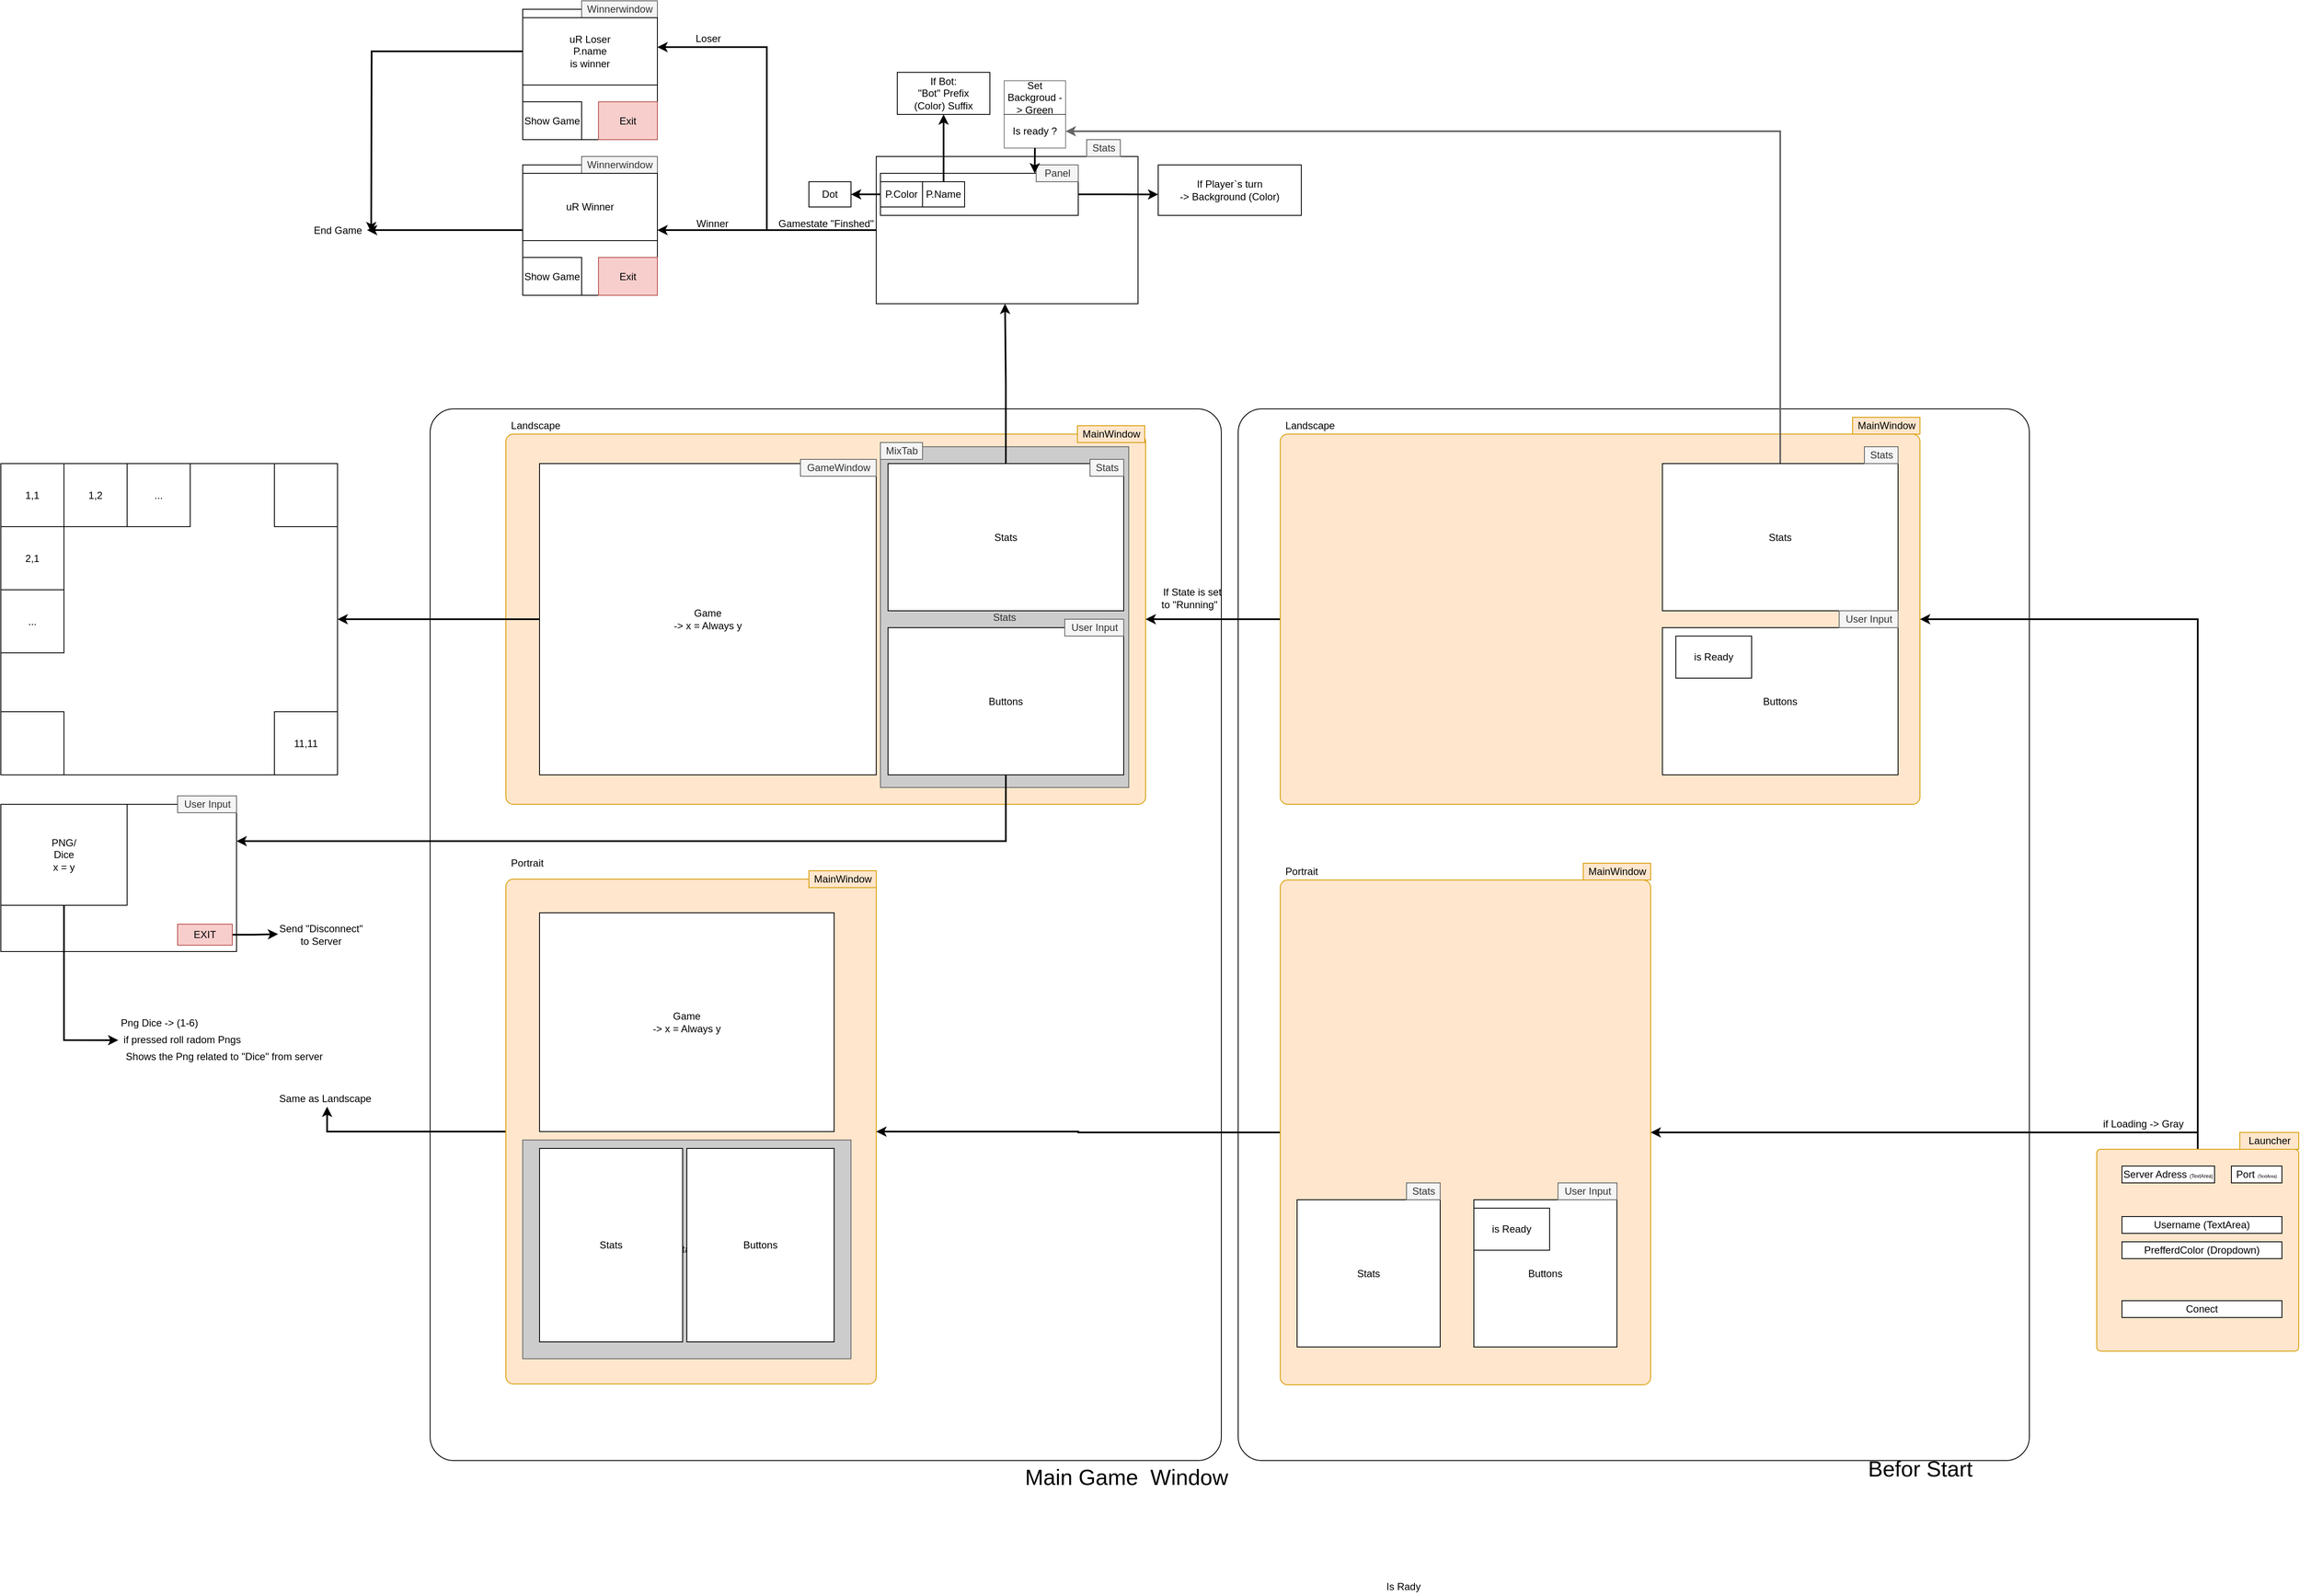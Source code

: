 <mxfile version="14.8.6" type="github">
  <diagram id="8td_E1uCEFft5yxWNtSX" name="Page-1">
    <mxGraphModel dx="4951" dy="3413" grid="1" gridSize="10" guides="1" tooltips="1" connect="1" arrows="1" fold="1" page="1" pageScale="1" pageWidth="827" pageHeight="1169" math="0" shadow="0">
      <root>
        <mxCell id="0" />
        <mxCell id="1" parent="0" />
        <mxCell id="fZNT41ikugv5VN3T8VsJ-46" value="" style="rounded=1;whiteSpace=wrap;html=1;strokeWidth=1;fillColor=none;arcSize=3;" vertex="1" parent="1">
          <mxGeometry x="830" y="10" width="940" height="1250" as="geometry" />
        </mxCell>
        <mxCell id="fZNT41ikugv5VN3T8VsJ-42" value="" style="rounded=1;whiteSpace=wrap;html=1;strokeWidth=1;fillColor=none;arcSize=3;" vertex="1" parent="1">
          <mxGeometry x="-130" y="10" width="940" height="1250" as="geometry" />
        </mxCell>
        <mxCell id="fZNT41ikugv5VN3T8VsJ-1" value="" style="rounded=1;whiteSpace=wrap;html=1;strokeWidth=1;arcSize=2;fillColor=#ffe6cc;strokeColor=#d79b00;" vertex="1" parent="1">
          <mxGeometry x="-40" y="40" width="760" height="440" as="geometry" />
        </mxCell>
        <mxCell id="fZNT41ikugv5VN3T8VsJ-2" value="Landscape" style="text;html=1;align=center;verticalAlign=middle;resizable=0;points=[];autosize=1;strokeColor=none;" vertex="1" parent="1">
          <mxGeometry x="-40" y="20" width="70" height="20" as="geometry" />
        </mxCell>
        <mxCell id="fZNT41ikugv5VN3T8VsJ-3" value="Portrait" style="text;html=1;align=center;verticalAlign=middle;resizable=0;points=[];autosize=1;strokeColor=none;" vertex="1" parent="1">
          <mxGeometry x="-40" y="540" width="50" height="20" as="geometry" />
        </mxCell>
        <mxCell id="fZNT41ikugv5VN3T8VsJ-140" value="Stats" style="rounded=0;whiteSpace=wrap;html=1;strokeWidth=1;align=center;strokeColor=#666666;fontColor=#333333;fillColor=#CCCCCC;" vertex="1" parent="1">
          <mxGeometry x="405" y="55" width="295" height="405" as="geometry" />
        </mxCell>
        <mxCell id="fZNT41ikugv5VN3T8VsJ-151" style="edgeStyle=orthogonalEdgeStyle;rounded=0;orthogonalLoop=1;jettySize=auto;html=1;exitX=0;exitY=0.5;exitDx=0;exitDy=0;strokeWidth=2;entryX=0.522;entryY=0.967;entryDx=0;entryDy=0;entryPerimeter=0;" edge="1" parent="1" source="fZNT41ikugv5VN3T8VsJ-4" target="fZNT41ikugv5VN3T8VsJ-152">
          <mxGeometry relative="1" as="geometry">
            <mxPoint x="-230" y="869.429" as="targetPoint" />
          </mxGeometry>
        </mxCell>
        <mxCell id="fZNT41ikugv5VN3T8VsJ-4" value="" style="rounded=1;whiteSpace=wrap;html=1;strokeWidth=1;arcSize=2;fillColor=#ffe6cc;strokeColor=#d79b00;" vertex="1" parent="1">
          <mxGeometry x="-40" y="569" width="440" height="600" as="geometry" />
        </mxCell>
        <mxCell id="fZNT41ikugv5VN3T8VsJ-6" value="MainWindow" style="text;html=1;align=center;verticalAlign=middle;resizable=0;points=[];autosize=1;strokeColor=#d79b00;fillColor=#ffe6cc;" vertex="1" parent="1">
          <mxGeometry x="639" y="30" width="80" height="20" as="geometry" />
        </mxCell>
        <mxCell id="fZNT41ikugv5VN3T8VsJ-7" value="MainWindow" style="text;html=1;align=center;verticalAlign=middle;resizable=0;points=[];autosize=1;strokeColor=#d79b00;fillColor=#ffe6cc;" vertex="1" parent="1">
          <mxGeometry x="320" y="559" width="80" height="20" as="geometry" />
        </mxCell>
        <mxCell id="fZNT41ikugv5VN3T8VsJ-53" style="edgeStyle=orthogonalEdgeStyle;rounded=0;orthogonalLoop=1;jettySize=auto;html=1;exitX=0;exitY=0.5;exitDx=0;exitDy=0;entryX=1;entryY=0.5;entryDx=0;entryDy=0;strokeWidth=2;" edge="1" parent="1" source="fZNT41ikugv5VN3T8VsJ-8" target="fZNT41ikugv5VN3T8VsJ-52">
          <mxGeometry relative="1" as="geometry" />
        </mxCell>
        <mxCell id="fZNT41ikugv5VN3T8VsJ-8" value="Game&lt;br&gt;-&amp;gt; x = Always y" style="rounded=0;whiteSpace=wrap;html=1;strokeWidth=1;" vertex="1" parent="1">
          <mxGeometry y="75" width="400" height="370" as="geometry" />
        </mxCell>
        <mxCell id="fZNT41ikugv5VN3T8VsJ-63" style="edgeStyle=orthogonalEdgeStyle;rounded=0;orthogonalLoop=1;jettySize=auto;html=1;exitX=0.5;exitY=0;exitDx=0;exitDy=0;strokeWidth=2;" edge="1" parent="1" source="fZNT41ikugv5VN3T8VsJ-9">
          <mxGeometry relative="1" as="geometry">
            <mxPoint x="553" y="-115" as="targetPoint" />
          </mxGeometry>
        </mxCell>
        <mxCell id="fZNT41ikugv5VN3T8VsJ-9" value="Stats" style="rounded=0;whiteSpace=wrap;html=1;strokeWidth=1;align=center;" vertex="1" parent="1">
          <mxGeometry x="414" y="75" width="280" height="175" as="geometry" />
        </mxCell>
        <mxCell id="fZNT41ikugv5VN3T8VsJ-44" style="edgeStyle=orthogonalEdgeStyle;rounded=0;orthogonalLoop=1;jettySize=auto;html=1;exitX=0.5;exitY=0;exitDx=0;exitDy=0;entryX=1;entryY=0.5;entryDx=0;entryDy=0;strokeWidth=2;" edge="1" parent="1" source="fZNT41ikugv5VN3T8VsJ-10" target="fZNT41ikugv5VN3T8VsJ-38">
          <mxGeometry relative="1" as="geometry" />
        </mxCell>
        <mxCell id="fZNT41ikugv5VN3T8VsJ-92" style="edgeStyle=orthogonalEdgeStyle;rounded=0;orthogonalLoop=1;jettySize=auto;html=1;exitX=0.5;exitY=0;exitDx=0;exitDy=0;entryX=1;entryY=0.5;entryDx=0;entryDy=0;strokeWidth=2;" edge="1" parent="1" source="fZNT41ikugv5VN3T8VsJ-10" target="fZNT41ikugv5VN3T8VsJ-83">
          <mxGeometry relative="1" as="geometry" />
        </mxCell>
        <mxCell id="fZNT41ikugv5VN3T8VsJ-10" value="" style="rounded=1;whiteSpace=wrap;html=1;strokeWidth=1;arcSize=2;fillColor=#ffe6cc;strokeColor=#d79b00;" vertex="1" parent="1">
          <mxGeometry x="1850" y="890" width="240" height="240" as="geometry" />
        </mxCell>
        <mxCell id="fZNT41ikugv5VN3T8VsJ-11" value="Launcher" style="text;html=1;align=center;verticalAlign=middle;resizable=0;points=[];autosize=1;strokeColor=#d79b00;fillColor=#ffe6cc;" vertex="1" parent="1">
          <mxGeometry x="2020" y="870" width="70" height="20" as="geometry" />
        </mxCell>
        <mxCell id="fZNT41ikugv5VN3T8VsJ-12" value="Game&lt;br&gt;-&amp;gt; x = Always y" style="rounded=0;whiteSpace=wrap;html=1;strokeWidth=1;" vertex="1" parent="1">
          <mxGeometry y="609" width="350" height="260" as="geometry" />
        </mxCell>
        <mxCell id="fZNT41ikugv5VN3T8VsJ-14" value="Server Adress &lt;font style=&quot;font-size: 6px&quot;&gt;(TextArea)&lt;/font&gt;" style="rounded=0;whiteSpace=wrap;html=1;strokeWidth=1;" vertex="1" parent="1">
          <mxGeometry x="1880" y="910" width="110" height="20" as="geometry" />
        </mxCell>
        <mxCell id="fZNT41ikugv5VN3T8VsJ-15" style="edgeStyle=orthogonalEdgeStyle;rounded=0;orthogonalLoop=1;jettySize=auto;html=1;exitX=0.5;exitY=1;exitDx=0;exitDy=0;" edge="1" parent="1" source="fZNT41ikugv5VN3T8VsJ-14" target="fZNT41ikugv5VN3T8VsJ-14">
          <mxGeometry relative="1" as="geometry" />
        </mxCell>
        <mxCell id="fZNT41ikugv5VN3T8VsJ-16" value="Port &lt;font style=&quot;font-size: 5px&quot;&gt;(TextArea)&lt;/font&gt;" style="rounded=0;whiteSpace=wrap;html=1;strokeWidth=1;" vertex="1" parent="1">
          <mxGeometry x="2010" y="910" width="60" height="20" as="geometry" />
        </mxCell>
        <mxCell id="fZNT41ikugv5VN3T8VsJ-17" value="Conect" style="rounded=0;whiteSpace=wrap;html=1;strokeWidth=1;" vertex="1" parent="1">
          <mxGeometry x="1880" y="1070" width="190" height="20" as="geometry" />
        </mxCell>
        <mxCell id="fZNT41ikugv5VN3T8VsJ-18" value="Username (TextArea)" style="rounded=0;whiteSpace=wrap;html=1;strokeWidth=1;" vertex="1" parent="1">
          <mxGeometry x="1880" y="970" width="190" height="20" as="geometry" />
        </mxCell>
        <mxCell id="fZNT41ikugv5VN3T8VsJ-19" value="PrefferdColor (Dropdown)" style="rounded=0;whiteSpace=wrap;html=1;strokeWidth=1;" vertex="1" parent="1">
          <mxGeometry x="1880" y="1000" width="190" height="20" as="geometry" />
        </mxCell>
        <mxCell id="fZNT41ikugv5VN3T8VsJ-31" value="if Loading -&amp;gt; Gray" style="text;html=1;align=center;verticalAlign=middle;resizable=0;points=[];autosize=1;strokeColor=none;" vertex="1" parent="1">
          <mxGeometry x="1850" y="850" width="110" height="20" as="geometry" />
        </mxCell>
        <mxCell id="fZNT41ikugv5VN3T8VsJ-37" value="Portrait" style="text;html=1;align=center;verticalAlign=middle;resizable=0;points=[];autosize=1;strokeColor=none;" vertex="1" parent="1">
          <mxGeometry x="880" y="550" width="50" height="20" as="geometry" />
        </mxCell>
        <mxCell id="fZNT41ikugv5VN3T8VsJ-150" style="edgeStyle=orthogonalEdgeStyle;rounded=0;orthogonalLoop=1;jettySize=auto;html=1;exitX=0;exitY=0.5;exitDx=0;exitDy=0;entryX=1;entryY=0.5;entryDx=0;entryDy=0;strokeWidth=2;" edge="1" parent="1" source="fZNT41ikugv5VN3T8VsJ-38" target="fZNT41ikugv5VN3T8VsJ-4">
          <mxGeometry relative="1" as="geometry" />
        </mxCell>
        <mxCell id="fZNT41ikugv5VN3T8VsJ-38" value="" style="rounded=1;whiteSpace=wrap;html=1;strokeWidth=1;arcSize=2;fillColor=#ffe6cc;strokeColor=#d79b00;" vertex="1" parent="1">
          <mxGeometry x="880" y="570" width="440" height="600" as="geometry" />
        </mxCell>
        <mxCell id="fZNT41ikugv5VN3T8VsJ-39" value="MainWindow" style="text;html=1;align=center;verticalAlign=middle;resizable=0;points=[];autosize=1;strokeColor=#d79b00;fillColor=#ffe6cc;" vertex="1" parent="1">
          <mxGeometry x="1240" y="550" width="80" height="20" as="geometry" />
        </mxCell>
        <mxCell id="fZNT41ikugv5VN3T8VsJ-43" value="&lt;font style=&quot;font-size: 26px&quot;&gt;Befor Start&lt;/font&gt;" style="text;html=1;align=center;verticalAlign=middle;resizable=0;points=[];autosize=1;strokeColor=none;" vertex="1" parent="1">
          <mxGeometry x="1570" y="1260" width="140" height="20" as="geometry" />
        </mxCell>
        <mxCell id="fZNT41ikugv5VN3T8VsJ-47" value="&lt;font style=&quot;font-size: 26px&quot;&gt;Main Game&amp;nbsp; Window&lt;/font&gt;" style="text;html=1;align=center;verticalAlign=middle;resizable=0;points=[];autosize=1;strokeColor=none;" vertex="1" parent="1">
          <mxGeometry x="567" y="1270" width="260" height="20" as="geometry" />
        </mxCell>
        <mxCell id="fZNT41ikugv5VN3T8VsJ-106" style="edgeStyle=orthogonalEdgeStyle;rounded=0;orthogonalLoop=1;jettySize=auto;html=1;exitX=0.5;exitY=1;exitDx=0;exitDy=0;entryX=1;entryY=0.25;entryDx=0;entryDy=0;strokeWidth=2;" edge="1" parent="1" source="fZNT41ikugv5VN3T8VsJ-48" target="fZNT41ikugv5VN3T8VsJ-105">
          <mxGeometry relative="1" as="geometry" />
        </mxCell>
        <mxCell id="fZNT41ikugv5VN3T8VsJ-48" value="Buttons" style="rounded=0;whiteSpace=wrap;html=1;strokeWidth=1;align=center;" vertex="1" parent="1">
          <mxGeometry x="414" y="270" width="280" height="175" as="geometry" />
        </mxCell>
        <mxCell id="fZNT41ikugv5VN3T8VsJ-49" value="Stats" style="text;html=1;align=center;verticalAlign=middle;resizable=0;points=[];autosize=1;fillColor=#f5f5f5;strokeColor=#666666;fontColor=#333333;" vertex="1" parent="1">
          <mxGeometry x="654" y="70" width="40" height="20" as="geometry" />
        </mxCell>
        <mxCell id="fZNT41ikugv5VN3T8VsJ-50" value="GameWindow" style="text;html=1;align=center;verticalAlign=middle;resizable=0;points=[];autosize=1;fillColor=#f5f5f5;strokeColor=#666666;fontColor=#333333;" vertex="1" parent="1">
          <mxGeometry x="310" y="70" width="90" height="20" as="geometry" />
        </mxCell>
        <mxCell id="fZNT41ikugv5VN3T8VsJ-51" value="User Input" style="text;html=1;align=center;verticalAlign=middle;resizable=0;points=[];autosize=1;fillColor=#f5f5f5;strokeColor=#666666;fontColor=#333333;" vertex="1" parent="1">
          <mxGeometry x="624" y="260" width="70" height="20" as="geometry" />
        </mxCell>
        <mxCell id="fZNT41ikugv5VN3T8VsJ-52" value="" style="rounded=0;whiteSpace=wrap;html=1;strokeWidth=1;" vertex="1" parent="1">
          <mxGeometry x="-640" y="75" width="400" height="370" as="geometry" />
        </mxCell>
        <mxCell id="fZNT41ikugv5VN3T8VsJ-54" value="1,1" style="whiteSpace=wrap;html=1;aspect=fixed;strokeWidth=1;fillColor=none;" vertex="1" parent="1">
          <mxGeometry x="-640" y="75" width="75" height="75" as="geometry" />
        </mxCell>
        <mxCell id="fZNT41ikugv5VN3T8VsJ-55" value="" style="whiteSpace=wrap;html=1;aspect=fixed;strokeWidth=1;fillColor=none;" vertex="1" parent="1">
          <mxGeometry x="-315" y="75" width="75" height="75" as="geometry" />
        </mxCell>
        <mxCell id="fZNT41ikugv5VN3T8VsJ-56" value="" style="whiteSpace=wrap;html=1;aspect=fixed;strokeWidth=1;fillColor=none;" vertex="1" parent="1">
          <mxGeometry x="-640" y="370" width="75" height="75" as="geometry" />
        </mxCell>
        <mxCell id="fZNT41ikugv5VN3T8VsJ-57" value="11,11" style="whiteSpace=wrap;html=1;aspect=fixed;strokeWidth=1;fillColor=none;" vertex="1" parent="1">
          <mxGeometry x="-315" y="370" width="75" height="75" as="geometry" />
        </mxCell>
        <mxCell id="fZNT41ikugv5VN3T8VsJ-58" value="2,1" style="whiteSpace=wrap;html=1;aspect=fixed;strokeWidth=1;fillColor=none;" vertex="1" parent="1">
          <mxGeometry x="-640" y="150" width="75" height="75" as="geometry" />
        </mxCell>
        <mxCell id="fZNT41ikugv5VN3T8VsJ-59" value="..." style="whiteSpace=wrap;html=1;aspect=fixed;strokeWidth=1;fillColor=none;" vertex="1" parent="1">
          <mxGeometry x="-640" y="225" width="75" height="75" as="geometry" />
        </mxCell>
        <mxCell id="fZNT41ikugv5VN3T8VsJ-60" value="1,2" style="whiteSpace=wrap;html=1;aspect=fixed;strokeWidth=1;fillColor=none;" vertex="1" parent="1">
          <mxGeometry x="-565" y="75" width="75" height="75" as="geometry" />
        </mxCell>
        <mxCell id="fZNT41ikugv5VN3T8VsJ-61" value="..." style="whiteSpace=wrap;html=1;aspect=fixed;strokeWidth=1;fillColor=none;" vertex="1" parent="1">
          <mxGeometry x="-490" y="75" width="75" height="75" as="geometry" />
        </mxCell>
        <mxCell id="fZNT41ikugv5VN3T8VsJ-116" style="edgeStyle=orthogonalEdgeStyle;rounded=0;orthogonalLoop=1;jettySize=auto;html=1;exitX=0;exitY=0.5;exitDx=0;exitDy=0;strokeWidth=2;entryX=1;entryY=0.5;entryDx=0;entryDy=0;" edge="1" parent="1" source="fZNT41ikugv5VN3T8VsJ-62" target="fZNT41ikugv5VN3T8VsJ-125">
          <mxGeometry relative="1" as="geometry">
            <mxPoint x="130" y="-202.5" as="targetPoint" />
          </mxGeometry>
        </mxCell>
        <mxCell id="fZNT41ikugv5VN3T8VsJ-136" style="edgeStyle=orthogonalEdgeStyle;rounded=0;orthogonalLoop=1;jettySize=auto;html=1;exitX=0;exitY=0.5;exitDx=0;exitDy=0;entryX=1;entryY=0.438;entryDx=0;entryDy=0;entryPerimeter=0;strokeWidth=2;" edge="1" parent="1" source="fZNT41ikugv5VN3T8VsJ-62" target="fZNT41ikugv5VN3T8VsJ-133">
          <mxGeometry relative="1" as="geometry" />
        </mxCell>
        <mxCell id="fZNT41ikugv5VN3T8VsJ-62" value="" style="rounded=0;whiteSpace=wrap;html=1;strokeWidth=1;align=center;" vertex="1" parent="1">
          <mxGeometry x="400" y="-290" width="311" height="175" as="geometry" />
        </mxCell>
        <mxCell id="fZNT41ikugv5VN3T8VsJ-65" value="Stats" style="text;html=1;align=center;verticalAlign=middle;resizable=0;points=[];autosize=1;fillColor=#f5f5f5;strokeColor=#666666;fontColor=#333333;" vertex="1" parent="1">
          <mxGeometry x="650" y="-310" width="40" height="20" as="geometry" />
        </mxCell>
        <mxCell id="fZNT41ikugv5VN3T8VsJ-80" style="edgeStyle=orthogonalEdgeStyle;rounded=0;orthogonalLoop=1;jettySize=auto;html=1;exitX=1;exitY=0.5;exitDx=0;exitDy=0;strokeWidth=2;" edge="1" parent="1" source="fZNT41ikugv5VN3T8VsJ-78">
          <mxGeometry relative="1" as="geometry">
            <mxPoint x="735" y="-244.889" as="targetPoint" />
          </mxGeometry>
        </mxCell>
        <mxCell id="fZNT41ikugv5VN3T8VsJ-78" value="" style="rounded=0;whiteSpace=wrap;html=1;strokeWidth=1;align=center;" vertex="1" parent="1">
          <mxGeometry x="405" y="-270" width="235" height="50" as="geometry" />
        </mxCell>
        <mxCell id="fZNT41ikugv5VN3T8VsJ-71" style="edgeStyle=orthogonalEdgeStyle;rounded=0;orthogonalLoop=1;jettySize=auto;html=1;exitX=0.5;exitY=0;exitDx=0;exitDy=0;entryX=0.5;entryY=1;entryDx=0;entryDy=0;strokeWidth=2;" edge="1" parent="1" source="fZNT41ikugv5VN3T8VsJ-67" target="fZNT41ikugv5VN3T8VsJ-70">
          <mxGeometry relative="1" as="geometry" />
        </mxCell>
        <mxCell id="fZNT41ikugv5VN3T8VsJ-67" value="P.Name" style="rounded=0;whiteSpace=wrap;html=1;strokeWidth=1;fillColor=none;" vertex="1" parent="1">
          <mxGeometry x="455" y="-260" width="50" height="30" as="geometry" />
        </mxCell>
        <mxCell id="fZNT41ikugv5VN3T8VsJ-75" style="edgeStyle=orthogonalEdgeStyle;rounded=0;orthogonalLoop=1;jettySize=auto;html=1;exitX=0;exitY=0.5;exitDx=0;exitDy=0;entryX=1;entryY=0.5;entryDx=0;entryDy=0;strokeWidth=2;" edge="1" parent="1" source="fZNT41ikugv5VN3T8VsJ-68" target="fZNT41ikugv5VN3T8VsJ-73">
          <mxGeometry relative="1" as="geometry" />
        </mxCell>
        <mxCell id="fZNT41ikugv5VN3T8VsJ-68" value="P.Color" style="rounded=0;whiteSpace=wrap;html=1;strokeWidth=1;fillColor=none;" vertex="1" parent="1">
          <mxGeometry x="405" y="-260" width="50" height="30" as="geometry" />
        </mxCell>
        <mxCell id="fZNT41ikugv5VN3T8VsJ-70" value="If Bot:&lt;br&gt;&quot;Bot&quot; Prefix&lt;br&gt;(Color) Suffix" style="rounded=0;whiteSpace=wrap;html=1;strokeWidth=1;fillColor=none;" vertex="1" parent="1">
          <mxGeometry x="425" y="-390" width="110" height="50" as="geometry" />
        </mxCell>
        <mxCell id="fZNT41ikugv5VN3T8VsJ-73" value="Dot" style="rounded=0;whiteSpace=wrap;html=1;strokeWidth=1;fillColor=none;" vertex="1" parent="1">
          <mxGeometry x="320" y="-260" width="50" height="30" as="geometry" />
        </mxCell>
        <mxCell id="fZNT41ikugv5VN3T8VsJ-79" value="Panel" style="text;html=1;align=center;verticalAlign=middle;resizable=0;points=[];autosize=1;fillColor=#f5f5f5;strokeColor=#666666;fontColor=#333333;" vertex="1" parent="1">
          <mxGeometry x="590" y="-280" width="50" height="20" as="geometry" />
        </mxCell>
        <mxCell id="fZNT41ikugv5VN3T8VsJ-81" value="If Player`s turn&lt;br&gt;-&amp;gt; Background (Color)" style="whiteSpace=wrap;html=1;strokeWidth=1;fillColor=none;" vertex="1" parent="1">
          <mxGeometry x="735" y="-280" width="170" height="60" as="geometry" />
        </mxCell>
        <mxCell id="fZNT41ikugv5VN3T8VsJ-82" value="Is Rady" style="text;html=1;align=center;verticalAlign=middle;resizable=0;points=[];autosize=1;strokeColor=none;" vertex="1" parent="1">
          <mxGeometry x="1340" y="280" width="60" height="20" as="geometry" />
        </mxCell>
        <mxCell id="fZNT41ikugv5VN3T8VsJ-99" style="edgeStyle=orthogonalEdgeStyle;rounded=0;orthogonalLoop=1;jettySize=auto;html=1;exitX=0;exitY=0.5;exitDx=0;exitDy=0;entryX=1;entryY=0.5;entryDx=0;entryDy=0;strokeWidth=2;" edge="1" parent="1" source="fZNT41ikugv5VN3T8VsJ-83" target="fZNT41ikugv5VN3T8VsJ-1">
          <mxGeometry relative="1" as="geometry" />
        </mxCell>
        <mxCell id="fZNT41ikugv5VN3T8VsJ-83" value="" style="rounded=1;whiteSpace=wrap;html=1;strokeWidth=1;arcSize=2;fillColor=#ffe6cc;strokeColor=#d79b00;" vertex="1" parent="1">
          <mxGeometry x="880" y="40" width="760" height="440" as="geometry" />
        </mxCell>
        <mxCell id="fZNT41ikugv5VN3T8VsJ-84" value="Landscape" style="text;html=1;align=center;verticalAlign=middle;resizable=0;points=[];autosize=1;strokeColor=none;" vertex="1" parent="1">
          <mxGeometry x="880" y="20" width="70" height="20" as="geometry" />
        </mxCell>
        <mxCell id="fZNT41ikugv5VN3T8VsJ-85" value="MainWindow" style="text;html=1;align=center;verticalAlign=middle;resizable=0;points=[];autosize=1;strokeColor=#d79b00;fillColor=#ffe6cc;" vertex="1" parent="1">
          <mxGeometry x="1560" y="20" width="80" height="20" as="geometry" />
        </mxCell>
        <mxCell id="fZNT41ikugv5VN3T8VsJ-93" style="edgeStyle=orthogonalEdgeStyle;rounded=0;orthogonalLoop=1;jettySize=auto;html=1;exitX=0.5;exitY=0;exitDx=0;exitDy=0;entryX=1;entryY=0.5;entryDx=0;entryDy=0;strokeWidth=2;fillColor=#f5f5f5;strokeColor=#666666;" edge="1" parent="1" source="fZNT41ikugv5VN3T8VsJ-87" target="fZNT41ikugv5VN3T8VsJ-94">
          <mxGeometry relative="1" as="geometry" />
        </mxCell>
        <mxCell id="fZNT41ikugv5VN3T8VsJ-87" value="Stats" style="rounded=0;whiteSpace=wrap;html=1;strokeWidth=1;align=center;" vertex="1" parent="1">
          <mxGeometry x="1334" y="75" width="280" height="175" as="geometry" />
        </mxCell>
        <mxCell id="fZNT41ikugv5VN3T8VsJ-88" value="Buttons" style="rounded=0;whiteSpace=wrap;html=1;strokeWidth=1;align=center;" vertex="1" parent="1">
          <mxGeometry x="1334" y="270" width="280" height="175" as="geometry" />
        </mxCell>
        <mxCell id="fZNT41ikugv5VN3T8VsJ-89" value="Stats" style="text;html=1;align=center;verticalAlign=middle;resizable=0;points=[];autosize=1;fillColor=#f5f5f5;strokeColor=#666666;fontColor=#333333;" vertex="1" parent="1">
          <mxGeometry x="1574" y="55" width="40" height="20" as="geometry" />
        </mxCell>
        <mxCell id="fZNT41ikugv5VN3T8VsJ-91" value="User Input" style="text;html=1;align=center;verticalAlign=middle;resizable=0;points=[];autosize=1;fillColor=#f5f5f5;strokeColor=#666666;fontColor=#333333;" vertex="1" parent="1">
          <mxGeometry x="1544" y="250" width="70" height="20" as="geometry" />
        </mxCell>
        <mxCell id="fZNT41ikugv5VN3T8VsJ-95" style="edgeStyle=orthogonalEdgeStyle;rounded=0;orthogonalLoop=1;jettySize=auto;html=1;exitX=0.5;exitY=1;exitDx=0;exitDy=0;entryX=0.78;entryY=0;entryDx=0;entryDy=0;entryPerimeter=0;strokeWidth=2;" edge="1" parent="1" source="fZNT41ikugv5VN3T8VsJ-94" target="fZNT41ikugv5VN3T8VsJ-78">
          <mxGeometry relative="1" as="geometry" />
        </mxCell>
        <mxCell id="fZNT41ikugv5VN3T8VsJ-94" value="Is ready ?" style="whiteSpace=wrap;html=1;strokeWidth=1;opacity=50;" vertex="1" parent="1">
          <mxGeometry x="552" y="-340" width="73" height="40" as="geometry" />
        </mxCell>
        <mxCell id="fZNT41ikugv5VN3T8VsJ-96" value="is Ready" style="rounded=0;whiteSpace=wrap;html=1;strokeWidth=1;" vertex="1" parent="1">
          <mxGeometry x="1350" y="280" width="90" height="50" as="geometry" />
        </mxCell>
        <mxCell id="fZNT41ikugv5VN3T8VsJ-98" value="If State is set &lt;br&gt;to &quot;Running&quot;&amp;nbsp;&amp;nbsp;" style="text;html=1;align=center;verticalAlign=middle;resizable=0;points=[];autosize=1;strokeColor=none;" vertex="1" parent="1">
          <mxGeometry x="730" y="220" width="90" height="30" as="geometry" />
        </mxCell>
        <mxCell id="fZNT41ikugv5VN3T8VsJ-100" value="Set Backgroud -&amp;gt; Green" style="whiteSpace=wrap;html=1;strokeWidth=1;opacity=50;" vertex="1" parent="1">
          <mxGeometry x="552" y="-380" width="73" height="40" as="geometry" />
        </mxCell>
        <mxCell id="fZNT41ikugv5VN3T8VsJ-103" value="Png Dice -&amp;gt; (1-6)" style="text;html=1;align=center;verticalAlign=middle;resizable=0;points=[];autosize=1;strokeColor=none;" vertex="1" parent="1">
          <mxGeometry x="-507.5" y="730" width="110" height="20" as="geometry" />
        </mxCell>
        <mxCell id="fZNT41ikugv5VN3T8VsJ-105" value="" style="rounded=0;whiteSpace=wrap;html=1;strokeWidth=1;align=center;" vertex="1" parent="1">
          <mxGeometry x="-640" y="480" width="280" height="175" as="geometry" />
        </mxCell>
        <mxCell id="fZNT41ikugv5VN3T8VsJ-107" value="User Input" style="text;html=1;align=center;verticalAlign=middle;resizable=0;points=[];autosize=1;fillColor=#f5f5f5;strokeColor=#666666;fontColor=#333333;" vertex="1" parent="1">
          <mxGeometry x="-430" y="470" width="70" height="20" as="geometry" />
        </mxCell>
        <mxCell id="fZNT41ikugv5VN3T8VsJ-108" style="edgeStyle=orthogonalEdgeStyle;rounded=0;orthogonalLoop=1;jettySize=auto;html=1;exitX=0.5;exitY=1;exitDx=0;exitDy=0;strokeWidth=2;entryX=-0.003;entryY=0.517;entryDx=0;entryDy=0;entryPerimeter=0;" edge="1" parent="1" source="fZNT41ikugv5VN3T8VsJ-101" target="fZNT41ikugv5VN3T8VsJ-109">
          <mxGeometry relative="1" as="geometry">
            <mxPoint x="-565" y="710" as="targetPoint" />
          </mxGeometry>
        </mxCell>
        <mxCell id="fZNT41ikugv5VN3T8VsJ-101" value="PNG/&lt;br&gt;Dice&lt;br&gt;x = y" style="rounded=0;whiteSpace=wrap;html=1;strokeWidth=1;fillColor=none;" vertex="1" parent="1">
          <mxGeometry x="-640" y="480" width="150" height="120" as="geometry" />
        </mxCell>
        <mxCell id="fZNT41ikugv5VN3T8VsJ-109" value="if pressed roll radom Pngs" style="text;html=1;align=center;verticalAlign=middle;resizable=0;points=[];autosize=1;strokeColor=none;" vertex="1" parent="1">
          <mxGeometry x="-500" y="750" width="150" height="20" as="geometry" />
        </mxCell>
        <mxCell id="fZNT41ikugv5VN3T8VsJ-110" value="Shows the Png related to &quot;Dice&quot; from server" style="text;html=1;align=center;verticalAlign=middle;resizable=0;points=[];autosize=1;strokeColor=none;" vertex="1" parent="1">
          <mxGeometry x="-500" y="770" width="250" height="20" as="geometry" />
        </mxCell>
        <mxCell id="fZNT41ikugv5VN3T8VsJ-114" style="edgeStyle=orthogonalEdgeStyle;rounded=0;orthogonalLoop=1;jettySize=auto;html=1;exitX=1;exitY=0.5;exitDx=0;exitDy=0;entryX=0.04;entryY=0.475;entryDx=0;entryDy=0;entryPerimeter=0;strokeWidth=2;" edge="1" parent="1" source="fZNT41ikugv5VN3T8VsJ-112" target="fZNT41ikugv5VN3T8VsJ-113">
          <mxGeometry relative="1" as="geometry" />
        </mxCell>
        <mxCell id="fZNT41ikugv5VN3T8VsJ-112" value="EXIT" style="rounded=0;whiteSpace=wrap;html=1;strokeWidth=1;fillColor=#f8cecc;strokeColor=#b85450;" vertex="1" parent="1">
          <mxGeometry x="-430" y="622.5" width="65" height="25" as="geometry" />
        </mxCell>
        <mxCell id="fZNT41ikugv5VN3T8VsJ-113" value="Send &quot;Disconnect&quot; &lt;br&gt;to Server" style="text;html=1;align=center;verticalAlign=middle;resizable=0;points=[];autosize=1;strokeColor=none;" vertex="1" parent="1">
          <mxGeometry x="-315" y="620" width="110" height="30" as="geometry" />
        </mxCell>
        <mxCell id="fZNT41ikugv5VN3T8VsJ-122" style="edgeStyle=orthogonalEdgeStyle;rounded=0;orthogonalLoop=1;jettySize=auto;html=1;strokeWidth=2;exitX=0;exitY=0.5;exitDx=0;exitDy=0;" edge="1" parent="1" source="fZNT41ikugv5VN3T8VsJ-125" target="fZNT41ikugv5VN3T8VsJ-121">
          <mxGeometry relative="1" as="geometry">
            <mxPoint x="40" y="-202.5" as="sourcePoint" />
          </mxGeometry>
        </mxCell>
        <mxCell id="fZNT41ikugv5VN3T8VsJ-143" value="Stats" style="rounded=0;whiteSpace=wrap;html=1;strokeWidth=1;align=center;strokeColor=#666666;fontColor=#333333;fillColor=#CCCCCC;" vertex="1" parent="1">
          <mxGeometry x="-20" y="879" width="390" height="260" as="geometry" />
        </mxCell>
        <mxCell id="fZNT41ikugv5VN3T8VsJ-117" value="Winner" style="text;html=1;align=center;verticalAlign=middle;resizable=0;points=[];autosize=1;strokeColor=none;" vertex="1" parent="1">
          <mxGeometry x="180" y="-220" width="50" height="20" as="geometry" />
        </mxCell>
        <mxCell id="fZNT41ikugv5VN3T8VsJ-121" value="End Game" style="text;html=1;align=center;verticalAlign=middle;resizable=0;points=[];autosize=1;strokeColor=none;" vertex="1" parent="1">
          <mxGeometry x="-275" y="-212.5" width="70" height="20" as="geometry" />
        </mxCell>
        <mxCell id="fZNT41ikugv5VN3T8VsJ-123" value="Stats" style="rounded=0;whiteSpace=wrap;html=1;strokeWidth=1;align=center;" vertex="1" parent="1">
          <mxGeometry y="889" width="170" height="230" as="geometry" />
        </mxCell>
        <mxCell id="fZNT41ikugv5VN3T8VsJ-125" value="" style="rounded=0;whiteSpace=wrap;html=1;strokeWidth=1;align=center;" vertex="1" parent="1">
          <mxGeometry x="-20" y="-280" width="160" height="155" as="geometry" />
        </mxCell>
        <mxCell id="fZNT41ikugv5VN3T8VsJ-126" value="Winnerwindow" style="text;html=1;align=center;verticalAlign=middle;resizable=0;points=[];autosize=1;fillColor=#f5f5f5;strokeColor=#666666;fontColor=#333333;" vertex="1" parent="1">
          <mxGeometry x="50" y="-290" width="90" height="20" as="geometry" />
        </mxCell>
        <mxCell id="fZNT41ikugv5VN3T8VsJ-127" value="Show Game" style="rounded=0;whiteSpace=wrap;html=1;strokeWidth=1;fillColor=none;" vertex="1" parent="1">
          <mxGeometry x="-20" y="-170" width="70" height="45" as="geometry" />
        </mxCell>
        <mxCell id="fZNT41ikugv5VN3T8VsJ-128" value="uR Winner" style="rounded=0;whiteSpace=wrap;html=1;strokeWidth=1;fillColor=none;" vertex="1" parent="1">
          <mxGeometry x="-20" y="-270" width="160" height="80" as="geometry" />
        </mxCell>
        <mxCell id="fZNT41ikugv5VN3T8VsJ-129" value="Exit" style="rounded=0;whiteSpace=wrap;html=1;strokeWidth=1;fillColor=#f8cecc;strokeColor=#b85450;" vertex="1" parent="1">
          <mxGeometry x="70" y="-170" width="70" height="45" as="geometry" />
        </mxCell>
        <mxCell id="fZNT41ikugv5VN3T8VsJ-130" value="" style="rounded=0;whiteSpace=wrap;html=1;strokeWidth=1;align=center;" vertex="1" parent="1">
          <mxGeometry x="-20" y="-465" width="160" height="155" as="geometry" />
        </mxCell>
        <mxCell id="fZNT41ikugv5VN3T8VsJ-131" value="Winnerwindow" style="text;html=1;align=center;verticalAlign=middle;resizable=0;points=[];autosize=1;fillColor=#f5f5f5;strokeColor=#666666;fontColor=#333333;" vertex="1" parent="1">
          <mxGeometry x="50" y="-475" width="90" height="20" as="geometry" />
        </mxCell>
        <mxCell id="fZNT41ikugv5VN3T8VsJ-132" value="Show Game" style="rounded=0;whiteSpace=wrap;html=1;strokeWidth=1;fillColor=none;" vertex="1" parent="1">
          <mxGeometry x="-20" y="-355" width="70" height="45" as="geometry" />
        </mxCell>
        <mxCell id="fZNT41ikugv5VN3T8VsJ-138" style="edgeStyle=orthogonalEdgeStyle;rounded=0;orthogonalLoop=1;jettySize=auto;html=1;exitX=0;exitY=0.5;exitDx=0;exitDy=0;strokeWidth=2;" edge="1" parent="1" source="fZNT41ikugv5VN3T8VsJ-133">
          <mxGeometry relative="1" as="geometry">
            <mxPoint x="-200" y="-200" as="targetPoint" />
          </mxGeometry>
        </mxCell>
        <mxCell id="fZNT41ikugv5VN3T8VsJ-133" value="uR Loser&lt;br&gt;P.name&lt;br&gt;is winner" style="rounded=0;whiteSpace=wrap;html=1;strokeWidth=1;fillColor=none;" vertex="1" parent="1">
          <mxGeometry x="-20" y="-455" width="160" height="80" as="geometry" />
        </mxCell>
        <mxCell id="fZNT41ikugv5VN3T8VsJ-134" value="Exit" style="rounded=0;whiteSpace=wrap;html=1;strokeWidth=1;fillColor=#f8cecc;strokeColor=#b85450;" vertex="1" parent="1">
          <mxGeometry x="70" y="-355" width="70" height="45" as="geometry" />
        </mxCell>
        <mxCell id="fZNT41ikugv5VN3T8VsJ-135" value="Gamestate &quot;Finshed&quot;" style="text;html=1;align=center;verticalAlign=middle;resizable=0;points=[];autosize=1;strokeColor=none;" vertex="1" parent="1">
          <mxGeometry x="275" y="-220" width="130" height="20" as="geometry" />
        </mxCell>
        <mxCell id="fZNT41ikugv5VN3T8VsJ-137" value="Loser" style="text;html=1;align=center;verticalAlign=middle;resizable=0;points=[];autosize=1;strokeColor=none;" vertex="1" parent="1">
          <mxGeometry x="175" y="-440" width="50" height="20" as="geometry" />
        </mxCell>
        <mxCell id="fZNT41ikugv5VN3T8VsJ-139" value="Buttons" style="rounded=0;whiteSpace=wrap;html=1;strokeWidth=1;align=center;" vertex="1" parent="1">
          <mxGeometry x="175" y="889" width="175" height="230" as="geometry" />
        </mxCell>
        <mxCell id="fZNT41ikugv5VN3T8VsJ-141" value="MixTab" style="text;html=1;align=center;verticalAlign=middle;resizable=0;points=[];autosize=1;fillColor=#f5f5f5;strokeColor=#666666;fontColor=#333333;" vertex="1" parent="1">
          <mxGeometry x="405" y="50" width="50" height="20" as="geometry" />
        </mxCell>
        <mxCell id="fZNT41ikugv5VN3T8VsJ-144" value="Is Rady" style="text;html=1;align=center;verticalAlign=middle;resizable=0;points=[];autosize=1;strokeColor=none;" vertex="1" parent="1">
          <mxGeometry x="996" y="1400" width="60" height="20" as="geometry" />
        </mxCell>
        <mxCell id="fZNT41ikugv5VN3T8VsJ-145" value="Stats" style="rounded=0;whiteSpace=wrap;html=1;strokeWidth=1;align=center;" vertex="1" parent="1">
          <mxGeometry x="900" y="950" width="170" height="175" as="geometry" />
        </mxCell>
        <mxCell id="fZNT41ikugv5VN3T8VsJ-146" value="Buttons" style="rounded=0;whiteSpace=wrap;html=1;strokeWidth=1;align=center;" vertex="1" parent="1">
          <mxGeometry x="1110" y="950" width="170" height="175" as="geometry" />
        </mxCell>
        <mxCell id="fZNT41ikugv5VN3T8VsJ-147" value="Stats" style="text;html=1;align=center;verticalAlign=middle;resizable=0;points=[];autosize=1;fillColor=#f5f5f5;strokeColor=#666666;fontColor=#333333;" vertex="1" parent="1">
          <mxGeometry x="1030" y="930" width="40" height="20" as="geometry" />
        </mxCell>
        <mxCell id="fZNT41ikugv5VN3T8VsJ-148" value="User Input" style="text;html=1;align=center;verticalAlign=middle;resizable=0;points=[];autosize=1;fillColor=#f5f5f5;strokeColor=#666666;fontColor=#333333;" vertex="1" parent="1">
          <mxGeometry x="1210" y="930" width="70" height="20" as="geometry" />
        </mxCell>
        <mxCell id="fZNT41ikugv5VN3T8VsJ-149" value="is Ready" style="rounded=0;whiteSpace=wrap;html=1;strokeWidth=1;" vertex="1" parent="1">
          <mxGeometry x="1110" y="960" width="90" height="50" as="geometry" />
        </mxCell>
        <mxCell id="fZNT41ikugv5VN3T8VsJ-152" value="Same as Landscape" style="text;html=1;align=center;verticalAlign=middle;resizable=0;points=[];autosize=1;strokeColor=none;" vertex="1" parent="1">
          <mxGeometry x="-315" y="820" width="120" height="20" as="geometry" />
        </mxCell>
      </root>
    </mxGraphModel>
  </diagram>
</mxfile>
